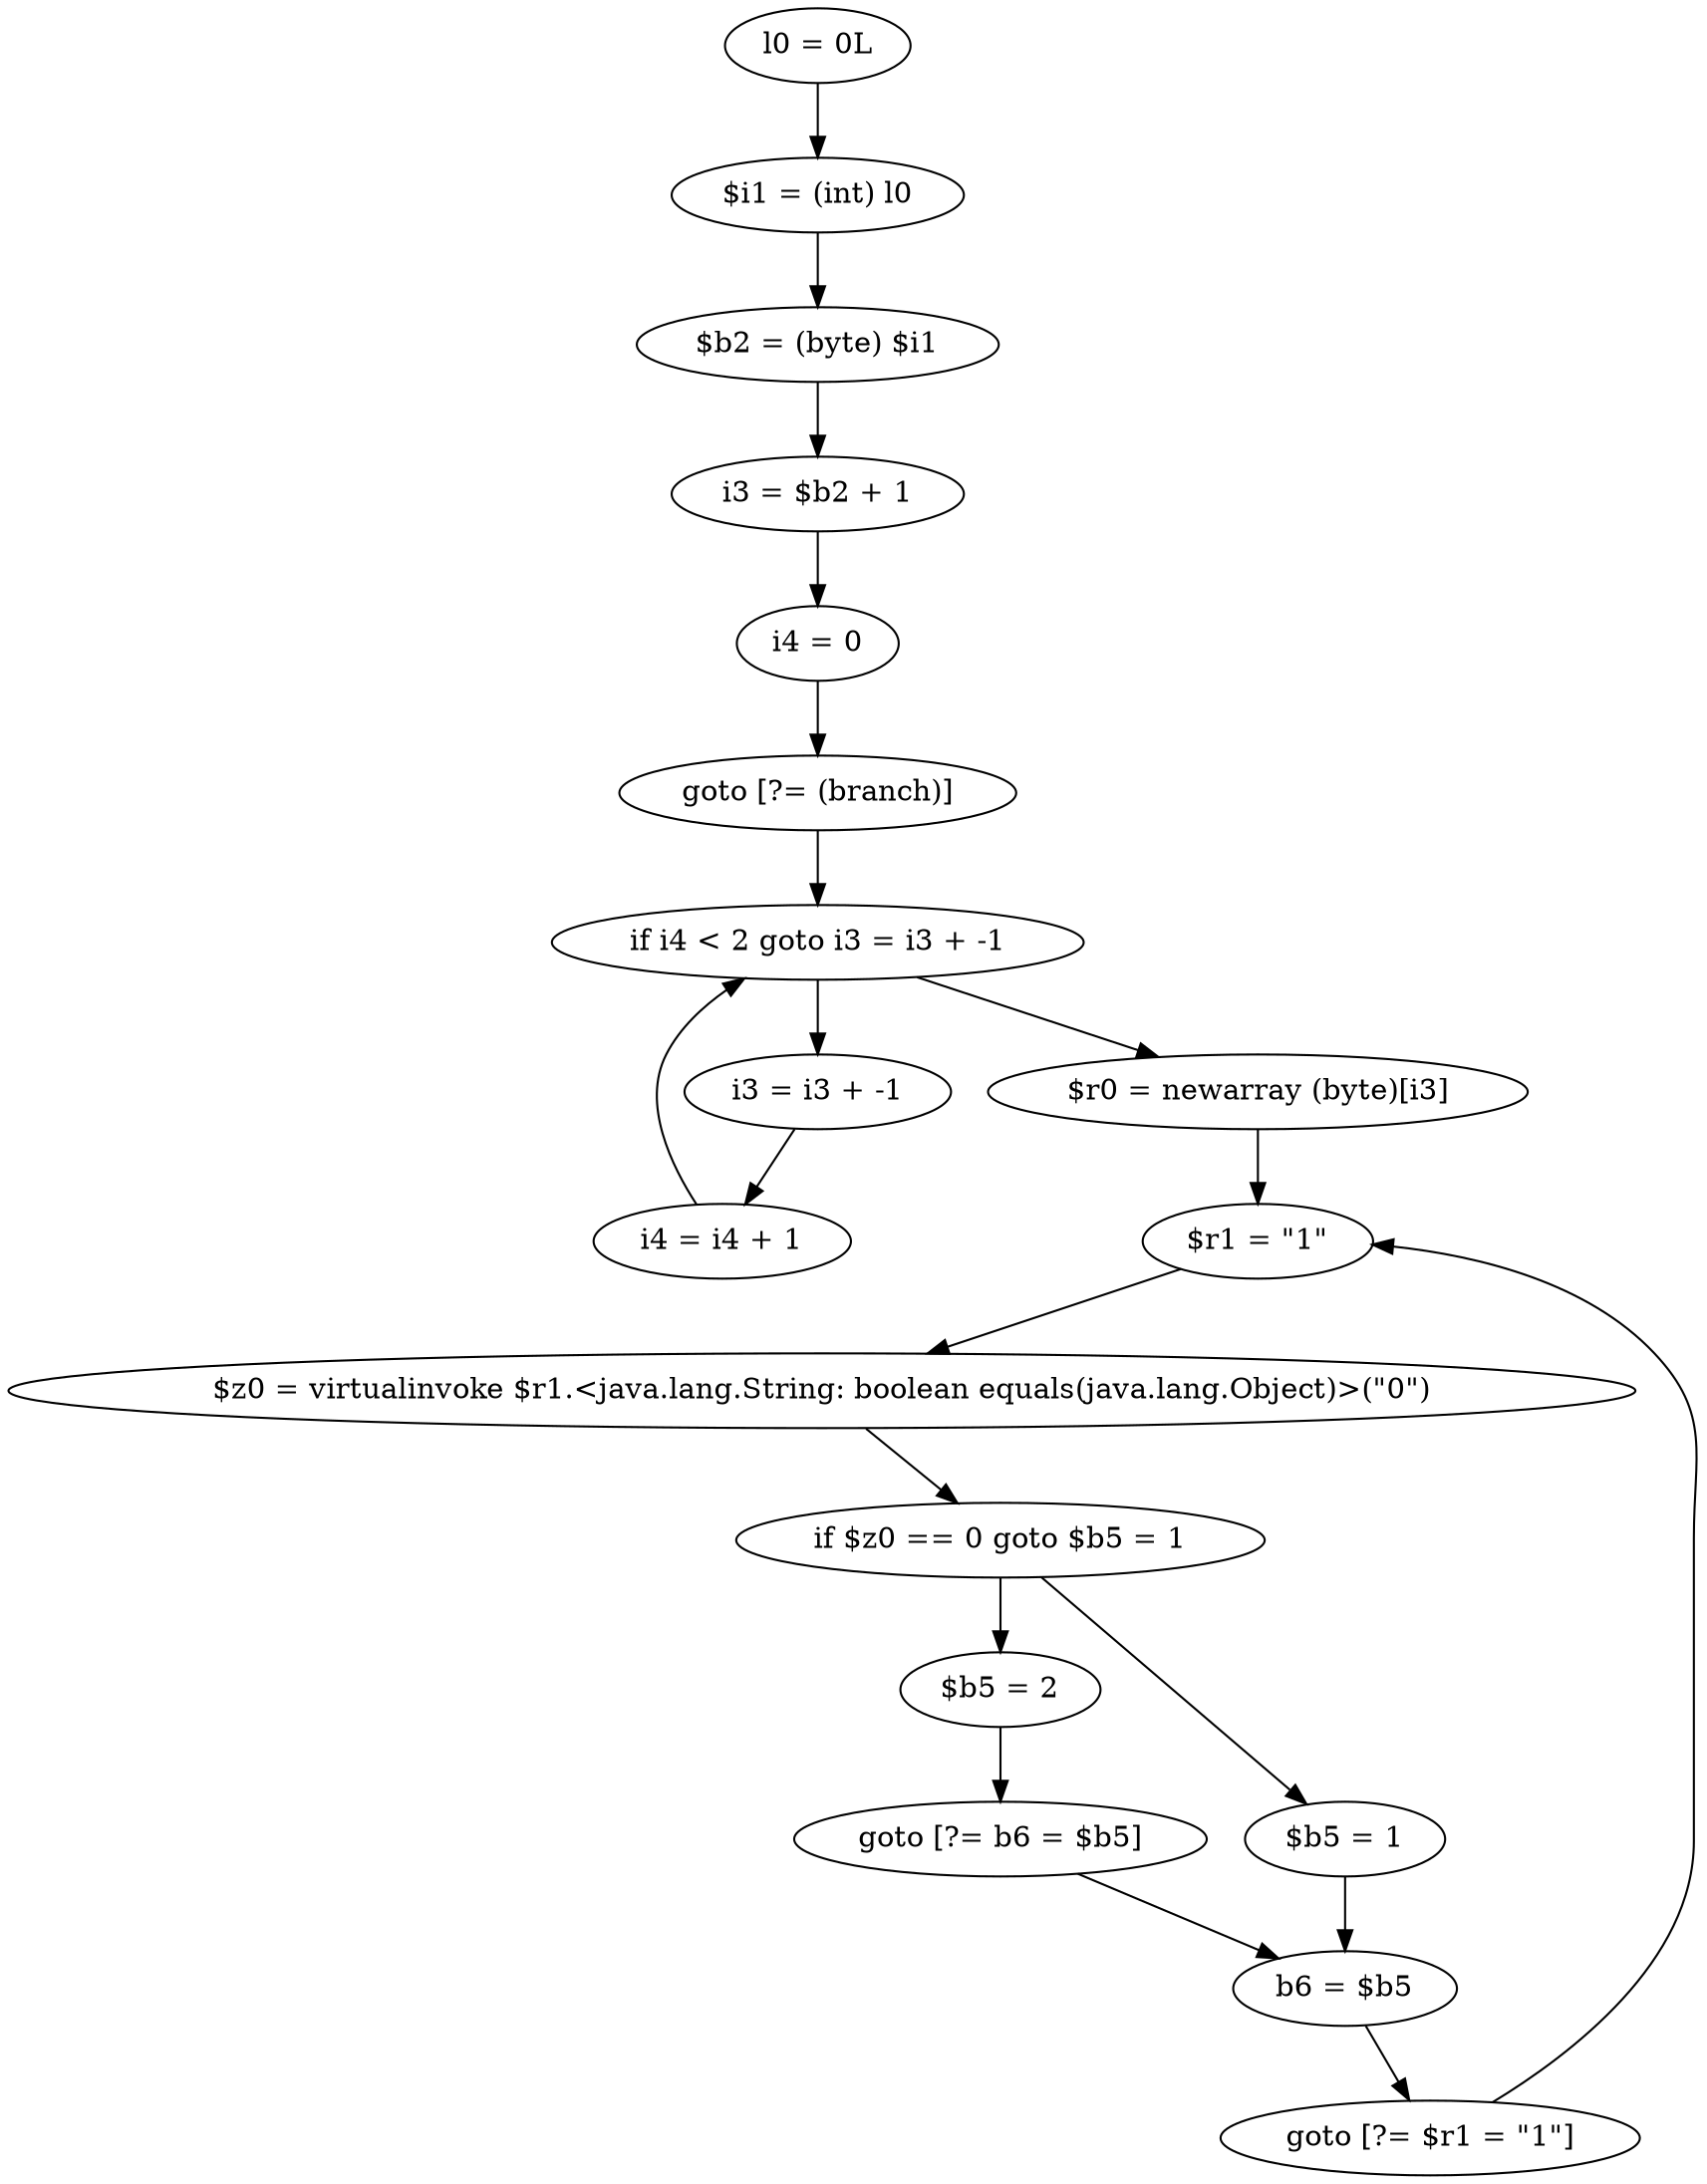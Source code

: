 digraph "unitGraph" {
    "l0 = 0L"
    "$i1 = (int) l0"
    "$b2 = (byte) $i1"
    "i3 = $b2 + 1"
    "i4 = 0"
    "goto [?= (branch)]"
    "i3 = i3 + -1"
    "i4 = i4 + 1"
    "if i4 < 2 goto i3 = i3 + -1"
    "$r0 = newarray (byte)[i3]"
    "$r1 = \"1\""
    "$z0 = virtualinvoke $r1.<java.lang.String: boolean equals(java.lang.Object)>(\"0\")"
    "if $z0 == 0 goto $b5 = 1"
    "$b5 = 2"
    "goto [?= b6 = $b5]"
    "$b5 = 1"
    "b6 = $b5"
    "goto [?= $r1 = \"1\"]"
    "l0 = 0L"->"$i1 = (int) l0";
    "$i1 = (int) l0"->"$b2 = (byte) $i1";
    "$b2 = (byte) $i1"->"i3 = $b2 + 1";
    "i3 = $b2 + 1"->"i4 = 0";
    "i4 = 0"->"goto [?= (branch)]";
    "goto [?= (branch)]"->"if i4 < 2 goto i3 = i3 + -1";
    "i3 = i3 + -1"->"i4 = i4 + 1";
    "i4 = i4 + 1"->"if i4 < 2 goto i3 = i3 + -1";
    "if i4 < 2 goto i3 = i3 + -1"->"$r0 = newarray (byte)[i3]";
    "if i4 < 2 goto i3 = i3 + -1"->"i3 = i3 + -1";
    "$r0 = newarray (byte)[i3]"->"$r1 = \"1\"";
    "$r1 = \"1\""->"$z0 = virtualinvoke $r1.<java.lang.String: boolean equals(java.lang.Object)>(\"0\")";
    "$z0 = virtualinvoke $r1.<java.lang.String: boolean equals(java.lang.Object)>(\"0\")"->"if $z0 == 0 goto $b5 = 1";
    "if $z0 == 0 goto $b5 = 1"->"$b5 = 2";
    "if $z0 == 0 goto $b5 = 1"->"$b5 = 1";
    "$b5 = 2"->"goto [?= b6 = $b5]";
    "goto [?= b6 = $b5]"->"b6 = $b5";
    "$b5 = 1"->"b6 = $b5";
    "b6 = $b5"->"goto [?= $r1 = \"1\"]";
    "goto [?= $r1 = \"1\"]"->"$r1 = \"1\"";
}
